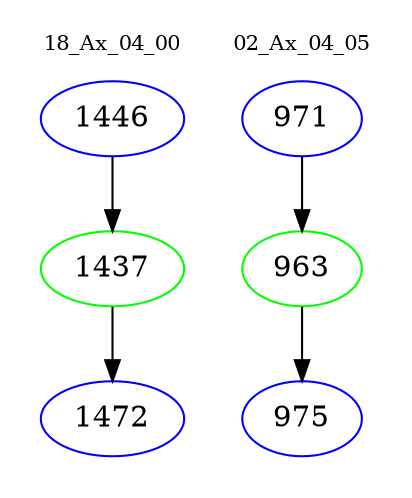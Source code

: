 digraph{
subgraph cluster_0 {
color = white
label = "18_Ax_04_00";
fontsize=10;
T0_1446 [label="1446", color="blue"]
T0_1446 -> T0_1437 [color="black"]
T0_1437 [label="1437", color="green"]
T0_1437 -> T0_1472 [color="black"]
T0_1472 [label="1472", color="blue"]
}
subgraph cluster_1 {
color = white
label = "02_Ax_04_05";
fontsize=10;
T1_971 [label="971", color="blue"]
T1_971 -> T1_963 [color="black"]
T1_963 [label="963", color="green"]
T1_963 -> T1_975 [color="black"]
T1_975 [label="975", color="blue"]
}
}
